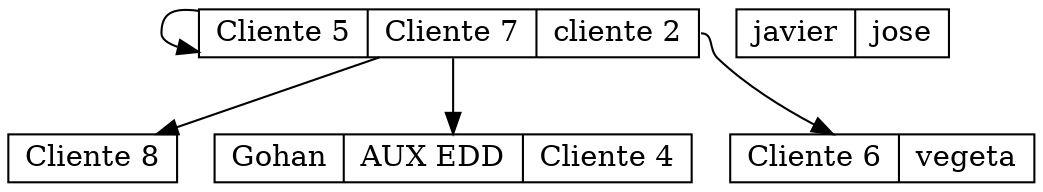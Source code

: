 digraph BTree {
node [shape = record,height=.1];
6                                [label = "<f0>Cliente 5
 |<f1>
Cliente 7
 |<f2>
cliente 2
"];
6                               :f0 -> 6                               
;
7                                [label = "<f0>Gohan
 |<f1>
AUX EDD
 |<f2>
Cliente 4
"];
6                               :f1 -> 7                               
;
8                                [label = "<f0>Cliente 6
 |<f1>
vegeta
"];
6                               :f2 -> 8                               
;
9                                [label = "<f0>Cliente 8
"];
6                               :f3 -> 9                               
;
10                               [label = "<f0>javier
 |<f1>
jose
"];
}
